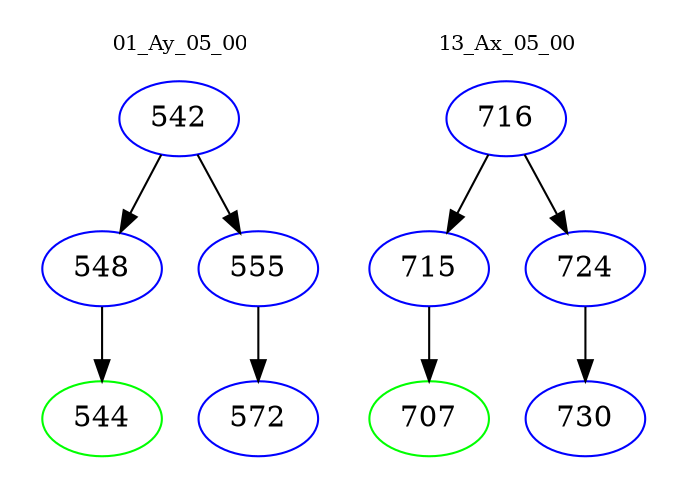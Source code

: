digraph{
subgraph cluster_0 {
color = white
label = "01_Ay_05_00";
fontsize=10;
T0_542 [label="542", color="blue"]
T0_542 -> T0_548 [color="black"]
T0_548 [label="548", color="blue"]
T0_548 -> T0_544 [color="black"]
T0_544 [label="544", color="green"]
T0_542 -> T0_555 [color="black"]
T0_555 [label="555", color="blue"]
T0_555 -> T0_572 [color="black"]
T0_572 [label="572", color="blue"]
}
subgraph cluster_1 {
color = white
label = "13_Ax_05_00";
fontsize=10;
T1_716 [label="716", color="blue"]
T1_716 -> T1_715 [color="black"]
T1_715 [label="715", color="blue"]
T1_715 -> T1_707 [color="black"]
T1_707 [label="707", color="green"]
T1_716 -> T1_724 [color="black"]
T1_724 [label="724", color="blue"]
T1_724 -> T1_730 [color="black"]
T1_730 [label="730", color="blue"]
}
}
